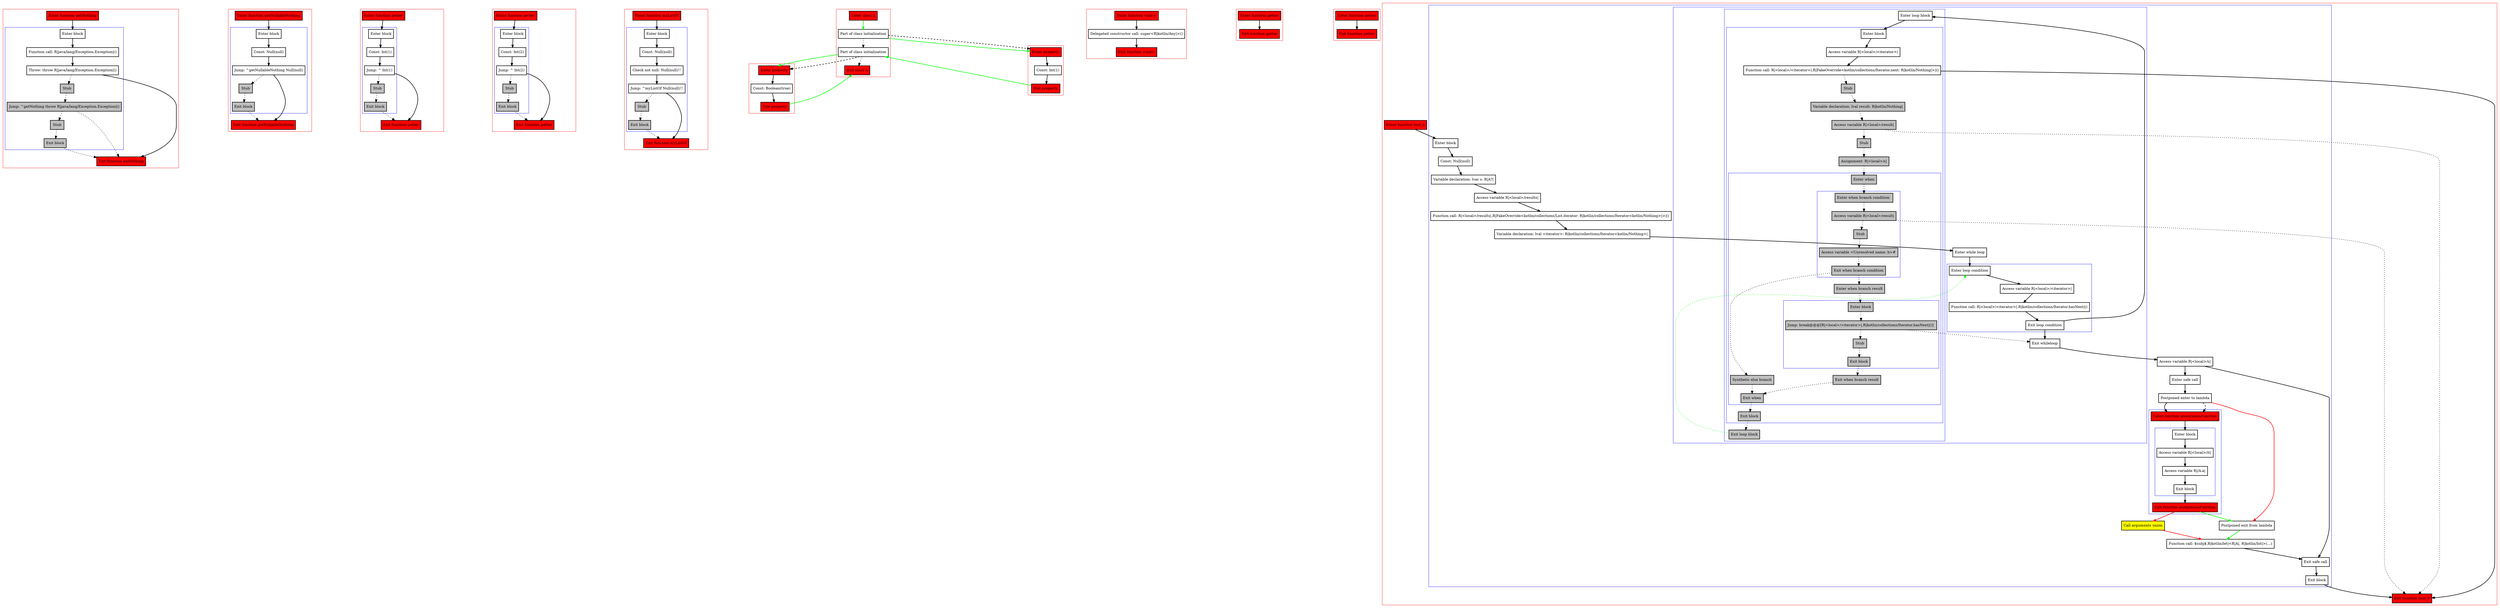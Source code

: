 digraph smartcastToNothing_kt {
    graph [nodesep=3]
    node [shape=box penwidth=2]
    edge [penwidth=2]

    subgraph cluster_0 {
        color=red
        0 [label="Enter function getNothing" style="filled" fillcolor=red];
        subgraph cluster_1 {
            color=blue
            1 [label="Enter block"];
            2 [label="Function call: R|java/lang/Exception.Exception|()"];
            3 [label="Throw: throw R|java/lang/Exception.Exception|()"];
            4 [label="Stub" style="filled" fillcolor=gray];
            5 [label="Jump: ^getNothing throw R|java/lang/Exception.Exception|()" style="filled" fillcolor=gray];
            6 [label="Stub" style="filled" fillcolor=gray];
            7 [label="Exit block" style="filled" fillcolor=gray];
        }
        8 [label="Exit function getNothing" style="filled" fillcolor=red];
    }
    0 -> {1};
    1 -> {2};
    2 -> {3};
    3 -> {8};
    3 -> {4} [style=dotted];
    4 -> {5} [style=dotted];
    5 -> {8 6} [style=dotted];
    6 -> {7} [style=dotted];
    7 -> {8} [style=dotted];

    subgraph cluster_2 {
        color=red
        9 [label="Enter function getNullableNothing" style="filled" fillcolor=red];
        subgraph cluster_3 {
            color=blue
            10 [label="Enter block"];
            11 [label="Const: Null(null)"];
            12 [label="Jump: ^getNullableNothing Null(null)"];
            13 [label="Stub" style="filled" fillcolor=gray];
            14 [label="Exit block" style="filled" fillcolor=gray];
        }
        15 [label="Exit function getNullableNothing" style="filled" fillcolor=red];
    }
    9 -> {10};
    10 -> {11};
    11 -> {12};
    12 -> {15};
    12 -> {13} [style=dotted];
    13 -> {14} [style=dotted];
    14 -> {15} [style=dotted];

    subgraph cluster_4 {
        color=red
        16 [label="Enter function getter" style="filled" fillcolor=red];
        subgraph cluster_5 {
            color=blue
            17 [label="Enter block"];
            18 [label="Const: Int(1)"];
            19 [label="Jump: ^ Int(1)"];
            20 [label="Stub" style="filled" fillcolor=gray];
            21 [label="Exit block" style="filled" fillcolor=gray];
        }
        22 [label="Exit function getter" style="filled" fillcolor=red];
    }
    16 -> {17};
    17 -> {18};
    18 -> {19};
    19 -> {22};
    19 -> {20} [style=dotted];
    20 -> {21} [style=dotted];
    21 -> {22} [style=dotted];

    subgraph cluster_6 {
        color=red
        23 [label="Enter function getter" style="filled" fillcolor=red];
        subgraph cluster_7 {
            color=blue
            24 [label="Enter block"];
            25 [label="Const: Int(2)"];
            26 [label="Jump: ^ Int(2)"];
            27 [label="Stub" style="filled" fillcolor=gray];
            28 [label="Exit block" style="filled" fillcolor=gray];
        }
        29 [label="Exit function getter" style="filled" fillcolor=red];
    }
    23 -> {24};
    24 -> {25};
    25 -> {26};
    26 -> {29};
    26 -> {27} [style=dotted];
    27 -> {28} [style=dotted];
    28 -> {29} [style=dotted];

    subgraph cluster_8 {
        color=red
        30 [label="Enter function myListOf" style="filled" fillcolor=red];
        subgraph cluster_9 {
            color=blue
            31 [label="Enter block"];
            32 [label="Const: Null(null)"];
            33 [label="Check not null: Null(null)!!"];
            34 [label="Jump: ^myListOf Null(null)!!"];
            35 [label="Stub" style="filled" fillcolor=gray];
            36 [label="Exit block" style="filled" fillcolor=gray];
        }
        37 [label="Exit function myListOf" style="filled" fillcolor=red];
    }
    30 -> {31};
    31 -> {32};
    32 -> {33};
    33 -> {34};
    34 -> {37};
    34 -> {35} [style=dotted];
    35 -> {36} [style=dotted];
    36 -> {37} [style=dotted];

    subgraph cluster_10 {
        color=red
        38 [label="Enter class A" style="filled" fillcolor=red];
        39 [label="Part of class initialization"];
        40 [label="Part of class initialization"];
        41 [label="Exit class A" style="filled" fillcolor=red];
    }
    38 -> {39} [color=green];
    39 -> {40} [style=dotted];
    39 -> {47} [color=green];
    39 -> {47} [style=dashed];
    40 -> {41} [style=dotted];
    40 -> {52} [color=green];
    40 -> {52} [style=dashed];

    subgraph cluster_11 {
        color=red
        42 [label="Enter function <init>" style="filled" fillcolor=red];
        43 [label="Delegated constructor call: super<R|kotlin/Any|>()"];
        44 [label="Exit function <init>" style="filled" fillcolor=red];
    }
    42 -> {43};
    43 -> {44};

    subgraph cluster_12 {
        color=red
        45 [label="Enter function getter" style="filled" fillcolor=red];
        46 [label="Exit function getter" style="filled" fillcolor=red];
    }
    45 -> {46};

    subgraph cluster_13 {
        color=red
        47 [label="Enter property" style="filled" fillcolor=red];
        48 [label="Const: Int(1)"];
        49 [label="Exit property" style="filled" fillcolor=red];
    }
    47 -> {48};
    48 -> {49};
    49 -> {40} [color=green];

    subgraph cluster_14 {
        color=red
        50 [label="Enter function getter" style="filled" fillcolor=red];
        51 [label="Exit function getter" style="filled" fillcolor=red];
    }
    50 -> {51};

    subgraph cluster_15 {
        color=red
        52 [label="Enter property" style="filled" fillcolor=red];
        53 [label="Const: Boolean(true)"];
        54 [label="Exit property" style="filled" fillcolor=red];
    }
    52 -> {53};
    53 -> {54};
    54 -> {41} [color=green];

    subgraph cluster_16 {
        color=red
        55 [label="Enter function test_0" style="filled" fillcolor=red];
        subgraph cluster_17 {
            color=blue
            56 [label="Enter block"];
            57 [label="Const: Null(null)"];
            58 [label="Variable declaration: lvar s: R|A?|"];
            59 [label="Access variable R|<local>/results|"];
            60 [label="Function call: R|<local>/results|.R|FakeOverride<kotlin/collections/List.iterator: R|kotlin/collections/Iterator<kotlin/Nothing>|>|()"];
            61 [label="Variable declaration: lval <iterator>: R|kotlin/collections/Iterator<kotlin/Nothing>|"];
            subgraph cluster_18 {
                color=blue
                62 [label="Enter while loop"];
                subgraph cluster_19 {
                    color=blue
                    63 [label="Enter loop condition"];
                    64 [label="Access variable R|<local>/<iterator>|"];
                    65 [label="Function call: R|<local>/<iterator>|.R|kotlin/collections/Iterator.hasNext|()"];
                    66 [label="Exit loop condition"];
                }
                subgraph cluster_20 {
                    color=blue
                    67 [label="Enter loop block"];
                    subgraph cluster_21 {
                        color=blue
                        68 [label="Enter block"];
                        69 [label="Access variable R|<local>/<iterator>|"];
                        70 [label="Function call: R|<local>/<iterator>|.R|FakeOverride<kotlin/collections/Iterator.next: R|kotlin/Nothing|>|()"];
                        71 [label="Stub" style="filled" fillcolor=gray];
                        72 [label="Variable declaration: lval result: R|kotlin/Nothing|" style="filled" fillcolor=gray];
                        73 [label="Access variable R|<local>/result|" style="filled" fillcolor=gray];
                        74 [label="Stub" style="filled" fillcolor=gray];
                        75 [label="Assignment: R|<local>/s|" style="filled" fillcolor=gray];
                        subgraph cluster_22 {
                            color=blue
                            76 [label="Enter when" style="filled" fillcolor=gray];
                            subgraph cluster_23 {
                                color=blue
                                77 [label="Enter when branch condition " style="filled" fillcolor=gray];
                                78 [label="Access variable R|<local>/result|" style="filled" fillcolor=gray];
                                79 [label="Stub" style="filled" fillcolor=gray];
                                80 [label="Access variable <Unresolved name: b>#" style="filled" fillcolor=gray];
                                81 [label="Exit when branch condition" style="filled" fillcolor=gray];
                            }
                            82 [label="Synthetic else branch" style="filled" fillcolor=gray];
                            83 [label="Enter when branch result" style="filled" fillcolor=gray];
                            subgraph cluster_24 {
                                color=blue
                                84 [label="Enter block" style="filled" fillcolor=gray];
                                85 [label="Jump: break@@@[R|<local>/<iterator>|.R|kotlin/collections/Iterator.hasNext|()] " style="filled" fillcolor=gray];
                                86 [label="Stub" style="filled" fillcolor=gray];
                                87 [label="Exit block" style="filled" fillcolor=gray];
                            }
                            88 [label="Exit when branch result" style="filled" fillcolor=gray];
                            89 [label="Exit when" style="filled" fillcolor=gray];
                        }
                        90 [label="Exit block" style="filled" fillcolor=gray];
                    }
                    91 [label="Exit loop block" style="filled" fillcolor=gray];
                }
                92 [label="Exit whileloop"];
            }
            93 [label="Access variable R|<local>/s|"];
            94 [label="Enter safe call"];
            95 [label="Postponed enter to lambda"];
            subgraph cluster_25 {
                color=blue
                102 [label="Enter function anonymousFunction" style="filled" fillcolor=red];
                subgraph cluster_26 {
                    color=blue
                    103 [label="Enter block"];
                    104 [label="Access variable R|<local>/it|"];
                    105 [label="Access variable R|/A.a|"];
                    106 [label="Exit block"];
                }
                107 [label="Exit function anonymousFunction" style="filled" fillcolor=red];
            }
            96 [label="Call arguments union" style="filled" fillcolor=yellow];
            97 [label="Postponed exit from lambda"];
            98 [label="Function call: $subj$.R|kotlin/let|<R|A|, R|kotlin/Int|>(...)"];
            99 [label="Exit safe call"];
            100 [label="Exit block"];
        }
        101 [label="Exit function test_0" style="filled" fillcolor=red];
    }
    55 -> {56};
    56 -> {57};
    57 -> {58};
    58 -> {59};
    59 -> {60};
    60 -> {61};
    61 -> {62};
    62 -> {63};
    63 -> {64};
    64 -> {65};
    65 -> {66};
    66 -> {92 67};
    67 -> {68};
    68 -> {69};
    69 -> {70};
    70 -> {101};
    70 -> {71} [style=dotted];
    71 -> {72} [style=dotted];
    72 -> {73} [style=dotted];
    73 -> {101 74} [style=dotted];
    74 -> {75} [style=dotted];
    75 -> {76} [style=dotted];
    76 -> {77} [style=dotted];
    77 -> {78} [style=dotted];
    78 -> {101 79} [style=dotted];
    79 -> {80} [style=dotted];
    80 -> {81} [style=dotted];
    81 -> {83 82} [style=dotted];
    82 -> {89} [style=dotted];
    83 -> {84} [style=dotted];
    84 -> {85} [style=dotted];
    85 -> {92 86} [style=dotted];
    86 -> {87} [style=dotted];
    87 -> {88} [style=dotted];
    88 -> {89} [style=dotted];
    89 -> {90} [style=dotted];
    90 -> {91} [style=dotted];
    91 -> {63} [color=green style=dotted];
    92 -> {93};
    93 -> {94 99};
    94 -> {95};
    95 -> {102};
    95 -> {97} [color=red];
    95 -> {102} [style=dashed];
    96 -> {98} [color=red];
    97 -> {98} [color=green];
    98 -> {99};
    99 -> {100};
    100 -> {101};
    102 -> {103};
    103 -> {104};
    104 -> {105};
    105 -> {106};
    106 -> {107};
    107 -> {96} [color=red];
    107 -> {97} [color=green];

}
